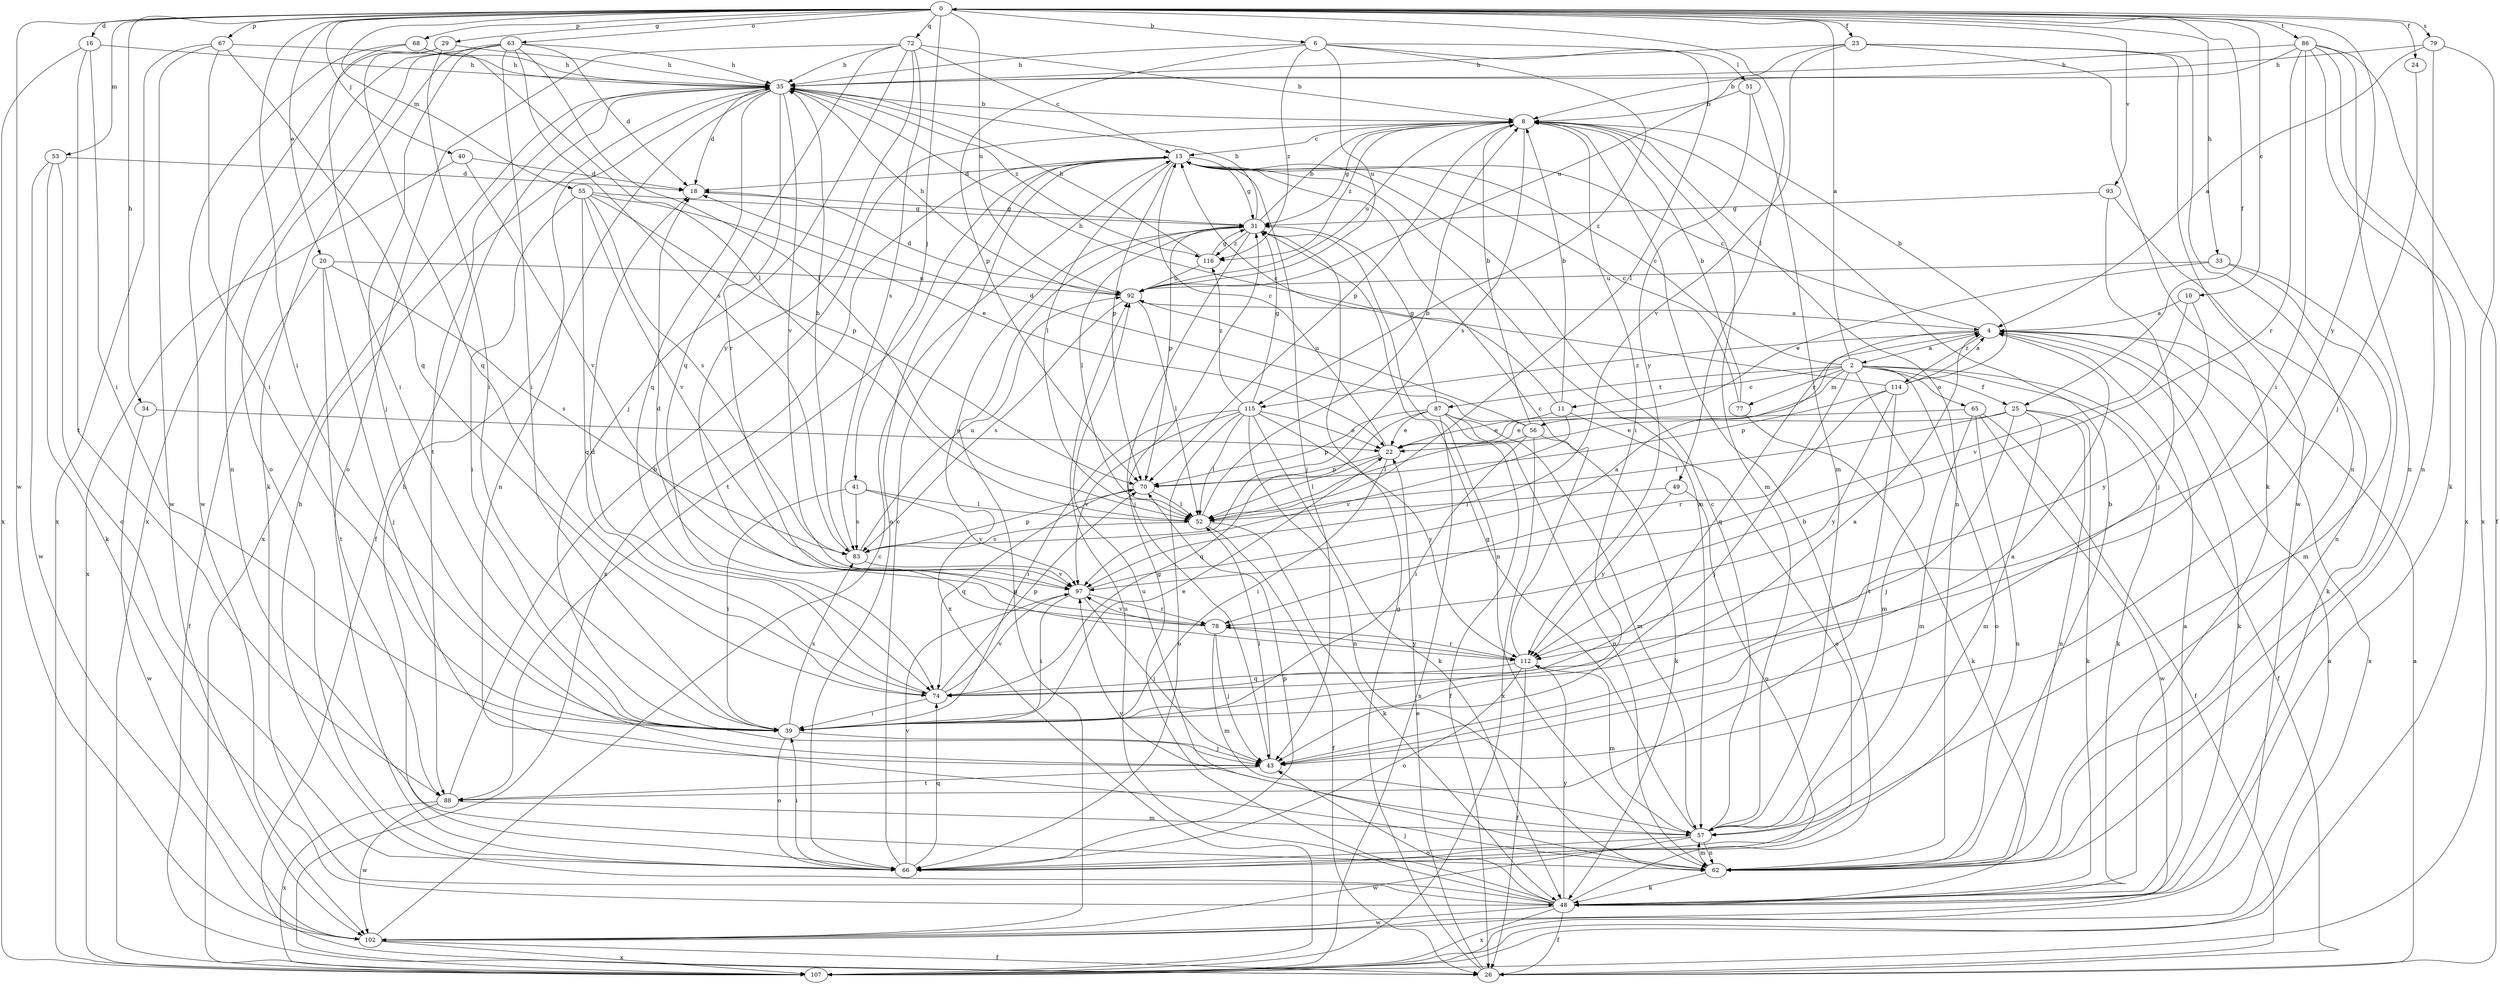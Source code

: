 strict digraph  {
0;
2;
4;
6;
8;
10;
11;
13;
16;
18;
20;
22;
23;
24;
25;
26;
29;
31;
33;
34;
35;
39;
40;
41;
43;
48;
49;
51;
52;
53;
55;
56;
57;
62;
63;
65;
66;
67;
68;
70;
72;
74;
77;
78;
79;
83;
86;
87;
88;
92;
93;
97;
102;
107;
112;
114;
115;
116;
0 -> 6  [label=b];
0 -> 10  [label=c];
0 -> 16  [label=d];
0 -> 20  [label=e];
0 -> 23  [label=f];
0 -> 24  [label=f];
0 -> 25  [label=f];
0 -> 29  [label=g];
0 -> 33  [label=h];
0 -> 34  [label=h];
0 -> 39  [label=i];
0 -> 40  [label=j];
0 -> 41  [label=j];
0 -> 49  [label=l];
0 -> 53  [label=m];
0 -> 55  [label=m];
0 -> 63  [label=o];
0 -> 67  [label=p];
0 -> 68  [label=p];
0 -> 72  [label=q];
0 -> 79  [label=s];
0 -> 86  [label=t];
0 -> 92  [label=u];
0 -> 93  [label=v];
0 -> 102  [label=w];
0 -> 112  [label=y];
2 -> 0  [label=a];
2 -> 11  [label=c];
2 -> 13  [label=c];
2 -> 25  [label=f];
2 -> 26  [label=f];
2 -> 43  [label=j];
2 -> 48  [label=k];
2 -> 56  [label=m];
2 -> 57  [label=m];
2 -> 65  [label=o];
2 -> 66  [label=o];
2 -> 77  [label=r];
2 -> 87  [label=t];
4 -> 2  [label=a];
4 -> 13  [label=c];
4 -> 48  [label=k];
4 -> 74  [label=q];
4 -> 107  [label=x];
4 -> 114  [label=z];
4 -> 115  [label=z];
6 -> 35  [label=h];
6 -> 51  [label=l];
6 -> 52  [label=l];
6 -> 70  [label=p];
6 -> 92  [label=u];
6 -> 115  [label=z];
6 -> 116  [label=z];
8 -> 13  [label=c];
8 -> 31  [label=g];
8 -> 39  [label=i];
8 -> 57  [label=m];
8 -> 62  [label=n];
8 -> 70  [label=p];
8 -> 83  [label=s];
8 -> 92  [label=u];
8 -> 116  [label=z];
10 -> 4  [label=a];
10 -> 97  [label=v];
10 -> 112  [label=y];
11 -> 8  [label=b];
11 -> 13  [label=c];
11 -> 22  [label=e];
11 -> 66  [label=o];
11 -> 97  [label=v];
13 -> 18  [label=d];
13 -> 31  [label=g];
13 -> 43  [label=j];
13 -> 52  [label=l];
13 -> 57  [label=m];
13 -> 66  [label=o];
13 -> 70  [label=p];
13 -> 88  [label=t];
13 -> 107  [label=x];
16 -> 35  [label=h];
16 -> 39  [label=i];
16 -> 88  [label=t];
16 -> 107  [label=x];
18 -> 31  [label=g];
20 -> 26  [label=f];
20 -> 43  [label=j];
20 -> 83  [label=s];
20 -> 88  [label=t];
20 -> 92  [label=u];
22 -> 13  [label=c];
22 -> 39  [label=i];
22 -> 52  [label=l];
22 -> 70  [label=p];
23 -> 35  [label=h];
23 -> 48  [label=k];
23 -> 62  [label=n];
23 -> 92  [label=u];
23 -> 97  [label=v];
23 -> 102  [label=w];
24 -> 43  [label=j];
25 -> 22  [label=e];
25 -> 43  [label=j];
25 -> 48  [label=k];
25 -> 52  [label=l];
25 -> 57  [label=m];
25 -> 62  [label=n];
26 -> 4  [label=a];
26 -> 22  [label=e];
26 -> 31  [label=g];
29 -> 35  [label=h];
29 -> 39  [label=i];
29 -> 62  [label=n];
29 -> 74  [label=q];
31 -> 8  [label=b];
31 -> 35  [label=h];
31 -> 43  [label=j];
31 -> 52  [label=l];
31 -> 62  [label=n];
31 -> 70  [label=p];
31 -> 107  [label=x];
31 -> 116  [label=z];
33 -> 22  [label=e];
33 -> 48  [label=k];
33 -> 57  [label=m];
33 -> 92  [label=u];
34 -> 22  [label=e];
34 -> 102  [label=w];
35 -> 8  [label=b];
35 -> 18  [label=d];
35 -> 26  [label=f];
35 -> 62  [label=n];
35 -> 74  [label=q];
35 -> 78  [label=r];
35 -> 88  [label=t];
35 -> 97  [label=v];
35 -> 107  [label=x];
35 -> 116  [label=z];
39 -> 22  [label=e];
39 -> 43  [label=j];
39 -> 66  [label=o];
39 -> 83  [label=s];
40 -> 18  [label=d];
40 -> 97  [label=v];
40 -> 107  [label=x];
41 -> 39  [label=i];
41 -> 52  [label=l];
41 -> 83  [label=s];
41 -> 97  [label=v];
43 -> 4  [label=a];
43 -> 52  [label=l];
43 -> 88  [label=t];
48 -> 4  [label=a];
48 -> 8  [label=b];
48 -> 26  [label=f];
48 -> 31  [label=g];
48 -> 35  [label=h];
48 -> 43  [label=j];
48 -> 92  [label=u];
48 -> 102  [label=w];
48 -> 107  [label=x];
48 -> 112  [label=y];
49 -> 52  [label=l];
49 -> 66  [label=o];
49 -> 112  [label=y];
51 -> 8  [label=b];
51 -> 57  [label=m];
51 -> 112  [label=y];
52 -> 8  [label=b];
52 -> 26  [label=f];
52 -> 48  [label=k];
52 -> 83  [label=s];
53 -> 18  [label=d];
53 -> 48  [label=k];
53 -> 66  [label=o];
53 -> 102  [label=w];
55 -> 22  [label=e];
55 -> 31  [label=g];
55 -> 39  [label=i];
55 -> 70  [label=p];
55 -> 74  [label=q];
55 -> 83  [label=s];
55 -> 97  [label=v];
56 -> 8  [label=b];
56 -> 18  [label=d];
56 -> 39  [label=i];
56 -> 48  [label=k];
56 -> 52  [label=l];
56 -> 92  [label=u];
56 -> 107  [label=x];
57 -> 13  [label=c];
57 -> 31  [label=g];
57 -> 62  [label=n];
57 -> 66  [label=o];
57 -> 97  [label=v];
57 -> 102  [label=w];
62 -> 8  [label=b];
62 -> 48  [label=k];
62 -> 57  [label=m];
62 -> 92  [label=u];
63 -> 18  [label=d];
63 -> 35  [label=h];
63 -> 39  [label=i];
63 -> 43  [label=j];
63 -> 48  [label=k];
63 -> 52  [label=l];
63 -> 66  [label=o];
63 -> 83  [label=s];
63 -> 107  [label=x];
65 -> 22  [label=e];
65 -> 26  [label=f];
65 -> 57  [label=m];
65 -> 62  [label=n];
65 -> 102  [label=w];
66 -> 13  [label=c];
66 -> 35  [label=h];
66 -> 39  [label=i];
66 -> 70  [label=p];
66 -> 74  [label=q];
66 -> 97  [label=v];
67 -> 35  [label=h];
67 -> 39  [label=i];
67 -> 74  [label=q];
67 -> 102  [label=w];
67 -> 107  [label=x];
68 -> 35  [label=h];
68 -> 39  [label=i];
68 -> 52  [label=l];
68 -> 102  [label=w];
70 -> 52  [label=l];
70 -> 74  [label=q];
72 -> 8  [label=b];
72 -> 13  [label=c];
72 -> 35  [label=h];
72 -> 43  [label=j];
72 -> 66  [label=o];
72 -> 74  [label=q];
72 -> 83  [label=s];
72 -> 112  [label=y];
74 -> 4  [label=a];
74 -> 18  [label=d];
74 -> 39  [label=i];
74 -> 70  [label=p];
74 -> 97  [label=v];
77 -> 8  [label=b];
77 -> 13  [label=c];
77 -> 48  [label=k];
78 -> 18  [label=d];
78 -> 43  [label=j];
78 -> 57  [label=m];
78 -> 97  [label=v];
78 -> 112  [label=y];
79 -> 4  [label=a];
79 -> 35  [label=h];
79 -> 62  [label=n];
79 -> 107  [label=x];
83 -> 35  [label=h];
83 -> 70  [label=p];
83 -> 92  [label=u];
83 -> 97  [label=v];
86 -> 8  [label=b];
86 -> 26  [label=f];
86 -> 35  [label=h];
86 -> 39  [label=i];
86 -> 48  [label=k];
86 -> 62  [label=n];
86 -> 78  [label=r];
86 -> 107  [label=x];
87 -> 22  [label=e];
87 -> 26  [label=f];
87 -> 31  [label=g];
87 -> 57  [label=m];
87 -> 62  [label=n];
87 -> 70  [label=p];
87 -> 74  [label=q];
87 -> 107  [label=x];
88 -> 8  [label=b];
88 -> 57  [label=m];
88 -> 102  [label=w];
88 -> 107  [label=x];
92 -> 4  [label=a];
92 -> 18  [label=d];
92 -> 35  [label=h];
92 -> 52  [label=l];
92 -> 83  [label=s];
93 -> 31  [label=g];
93 -> 43  [label=j];
93 -> 62  [label=n];
97 -> 4  [label=a];
97 -> 39  [label=i];
97 -> 43  [label=j];
97 -> 78  [label=r];
102 -> 13  [label=c];
102 -> 26  [label=f];
102 -> 31  [label=g];
102 -> 107  [label=x];
107 -> 4  [label=a];
112 -> 13  [label=c];
112 -> 26  [label=f];
112 -> 57  [label=m];
112 -> 66  [label=o];
112 -> 74  [label=q];
112 -> 78  [label=r];
114 -> 4  [label=a];
114 -> 8  [label=b];
114 -> 35  [label=h];
114 -> 70  [label=p];
114 -> 78  [label=r];
114 -> 88  [label=t];
114 -> 112  [label=y];
115 -> 22  [label=e];
115 -> 31  [label=g];
115 -> 39  [label=i];
115 -> 48  [label=k];
115 -> 52  [label=l];
115 -> 62  [label=n];
115 -> 66  [label=o];
115 -> 97  [label=v];
115 -> 112  [label=y];
115 -> 116  [label=z];
116 -> 31  [label=g];
116 -> 35  [label=h];
116 -> 92  [label=u];
}
